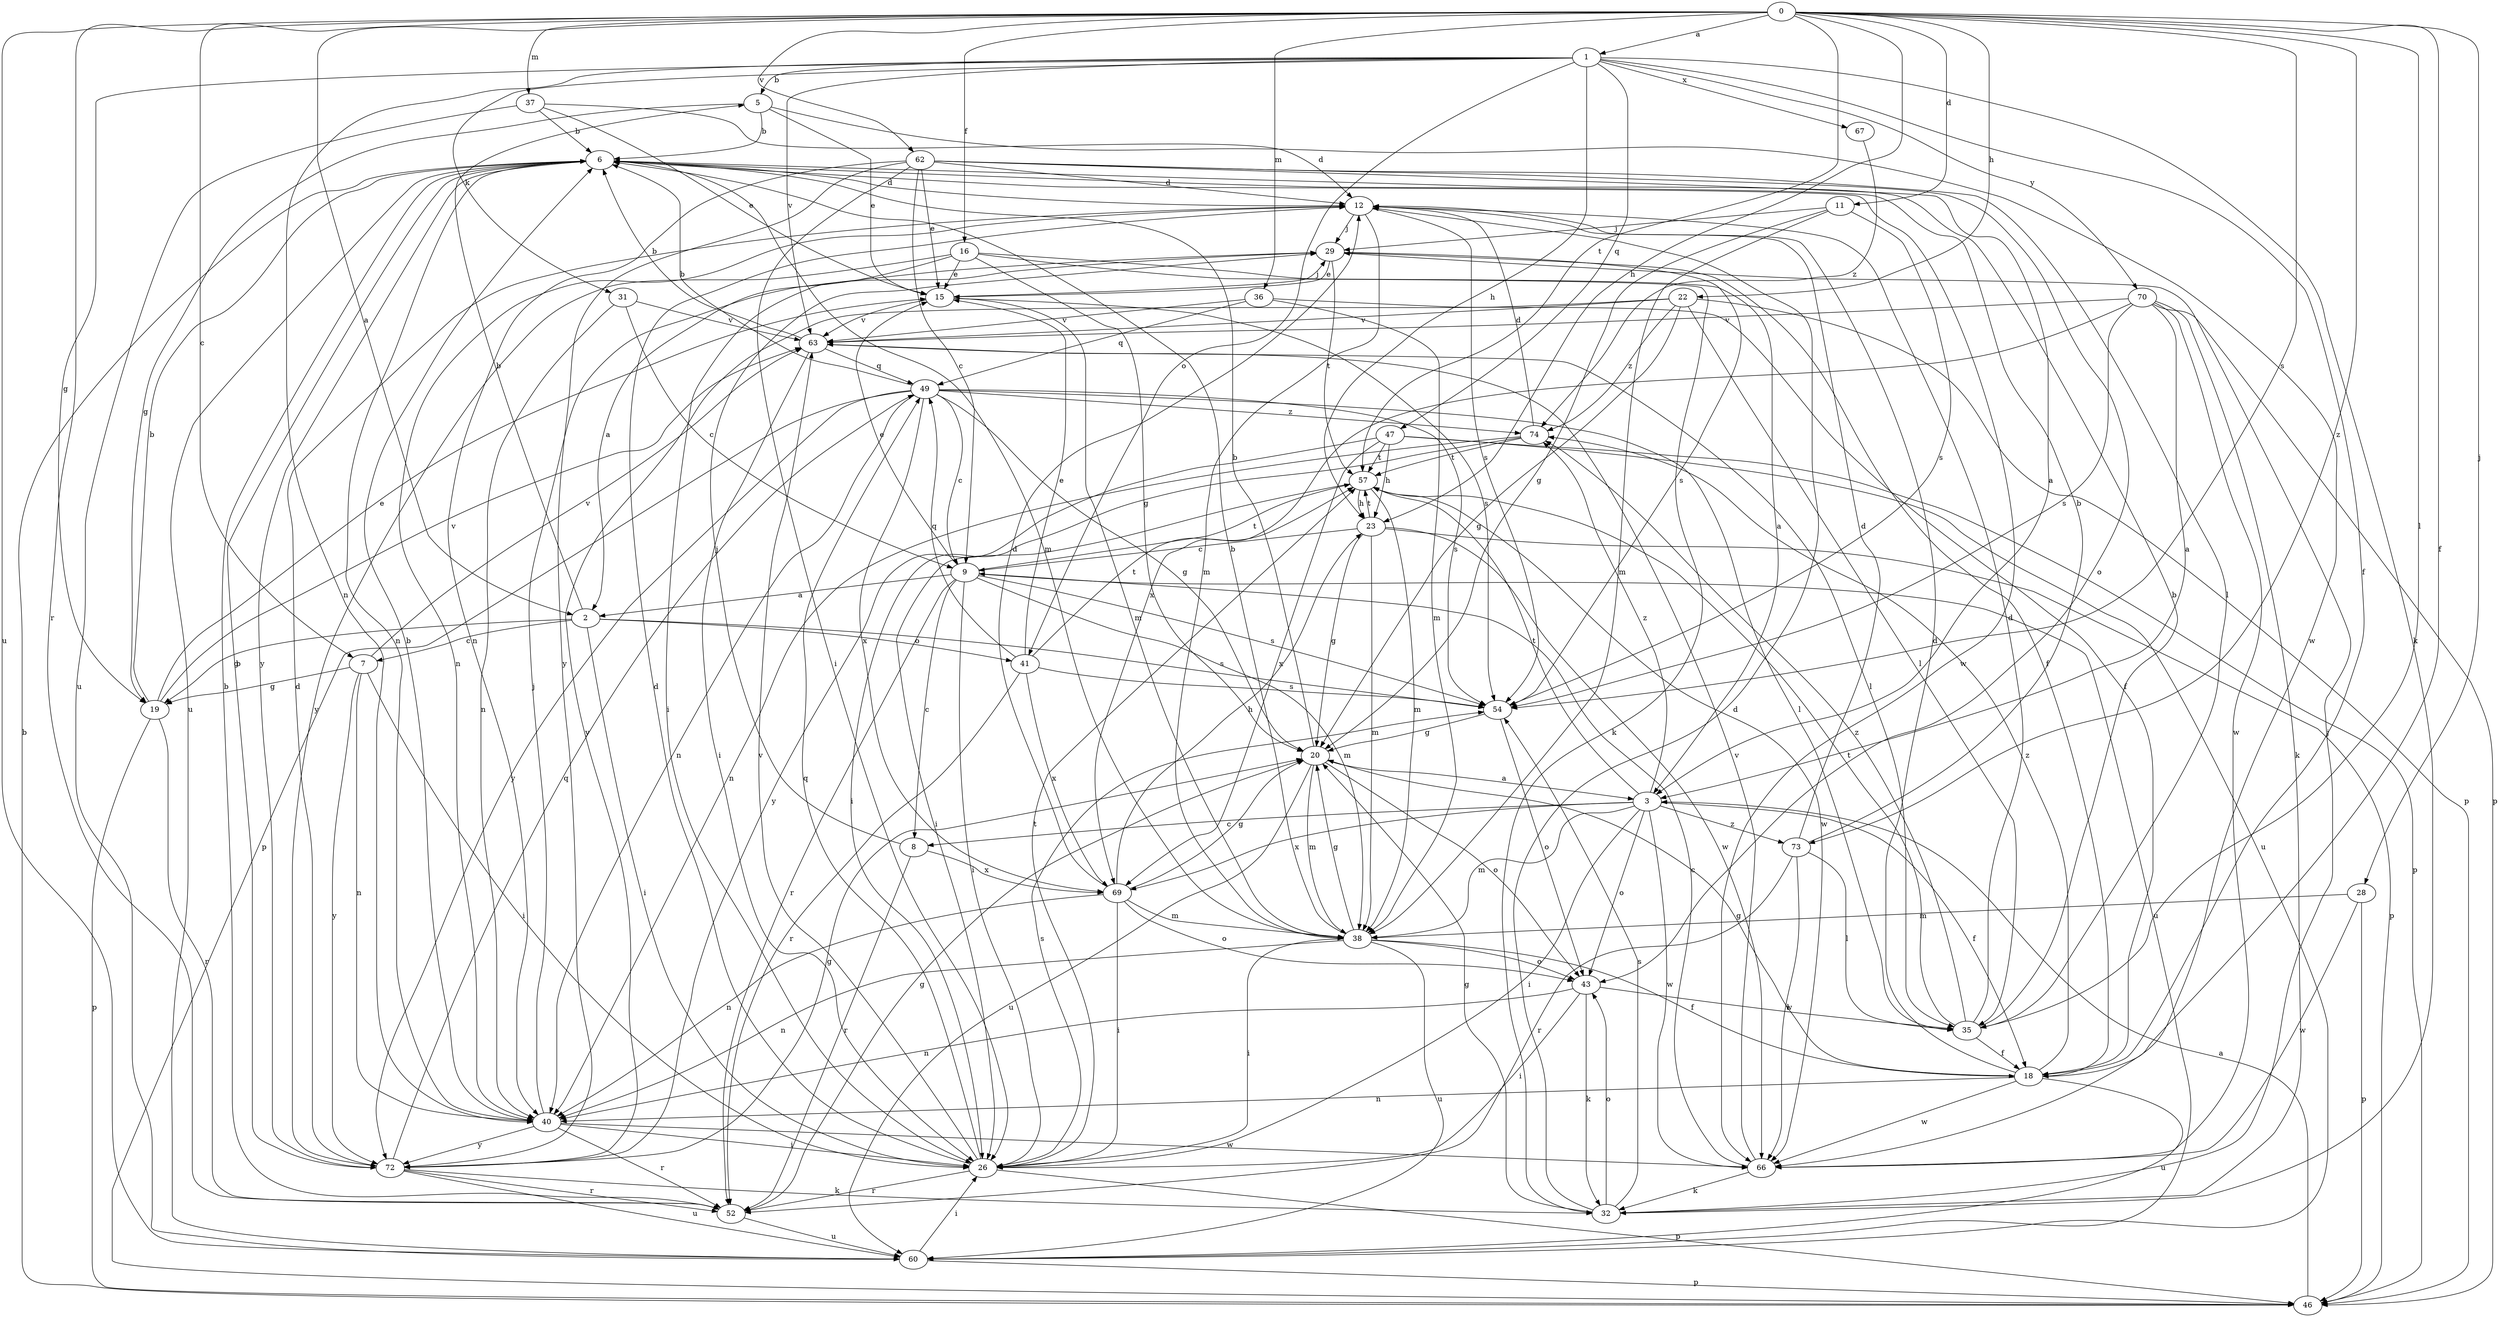 strict digraph  {
0;
1;
2;
3;
5;
6;
7;
8;
9;
11;
12;
15;
16;
18;
19;
20;
22;
23;
26;
28;
29;
31;
32;
35;
36;
37;
38;
40;
41;
43;
46;
47;
49;
52;
54;
57;
60;
62;
63;
66;
67;
69;
70;
72;
73;
74;
0 -> 1  [label=a];
0 -> 2  [label=a];
0 -> 7  [label=c];
0 -> 11  [label=d];
0 -> 16  [label=f];
0 -> 18  [label=f];
0 -> 22  [label=h];
0 -> 23  [label=h];
0 -> 28  [label=j];
0 -> 35  [label=l];
0 -> 36  [label=m];
0 -> 37  [label=m];
0 -> 52  [label=r];
0 -> 54  [label=s];
0 -> 57  [label=t];
0 -> 60  [label=u];
0 -> 62  [label=v];
0 -> 73  [label=z];
1 -> 5  [label=b];
1 -> 18  [label=f];
1 -> 19  [label=g];
1 -> 23  [label=h];
1 -> 31  [label=k];
1 -> 32  [label=k];
1 -> 40  [label=n];
1 -> 41  [label=o];
1 -> 47  [label=q];
1 -> 63  [label=v];
1 -> 67  [label=x];
1 -> 70  [label=y];
2 -> 5  [label=b];
2 -> 7  [label=c];
2 -> 19  [label=g];
2 -> 26  [label=i];
2 -> 41  [label=o];
2 -> 54  [label=s];
3 -> 8  [label=c];
3 -> 18  [label=f];
3 -> 26  [label=i];
3 -> 38  [label=m];
3 -> 43  [label=o];
3 -> 57  [label=t];
3 -> 66  [label=w];
3 -> 69  [label=x];
3 -> 73  [label=z];
3 -> 74  [label=z];
5 -> 6  [label=b];
5 -> 15  [label=e];
5 -> 19  [label=g];
5 -> 66  [label=w];
6 -> 12  [label=d];
6 -> 38  [label=m];
6 -> 40  [label=n];
6 -> 60  [label=u];
6 -> 66  [label=w];
6 -> 72  [label=y];
7 -> 19  [label=g];
7 -> 26  [label=i];
7 -> 40  [label=n];
7 -> 63  [label=v];
7 -> 72  [label=y];
8 -> 29  [label=j];
8 -> 52  [label=r];
8 -> 69  [label=x];
9 -> 2  [label=a];
9 -> 8  [label=c];
9 -> 15  [label=e];
9 -> 26  [label=i];
9 -> 38  [label=m];
9 -> 52  [label=r];
9 -> 54  [label=s];
9 -> 57  [label=t];
9 -> 60  [label=u];
11 -> 20  [label=g];
11 -> 29  [label=j];
11 -> 38  [label=m];
11 -> 54  [label=s];
12 -> 29  [label=j];
12 -> 38  [label=m];
12 -> 40  [label=n];
12 -> 54  [label=s];
15 -> 29  [label=j];
15 -> 38  [label=m];
15 -> 54  [label=s];
15 -> 63  [label=v];
16 -> 2  [label=a];
16 -> 3  [label=a];
16 -> 15  [label=e];
16 -> 20  [label=g];
16 -> 32  [label=k];
16 -> 72  [label=y];
18 -> 12  [label=d];
18 -> 20  [label=g];
18 -> 40  [label=n];
18 -> 60  [label=u];
18 -> 66  [label=w];
18 -> 74  [label=z];
19 -> 6  [label=b];
19 -> 15  [label=e];
19 -> 46  [label=p];
19 -> 52  [label=r];
19 -> 63  [label=v];
20 -> 3  [label=a];
20 -> 6  [label=b];
20 -> 38  [label=m];
20 -> 43  [label=o];
20 -> 60  [label=u];
22 -> 20  [label=g];
22 -> 35  [label=l];
22 -> 46  [label=p];
22 -> 63  [label=v];
22 -> 72  [label=y];
22 -> 74  [label=z];
23 -> 9  [label=c];
23 -> 20  [label=g];
23 -> 38  [label=m];
23 -> 46  [label=p];
23 -> 57  [label=t];
23 -> 66  [label=w];
26 -> 12  [label=d];
26 -> 46  [label=p];
26 -> 49  [label=q];
26 -> 52  [label=r];
26 -> 54  [label=s];
26 -> 57  [label=t];
26 -> 63  [label=v];
28 -> 38  [label=m];
28 -> 46  [label=p];
28 -> 66  [label=w];
29 -> 15  [label=e];
29 -> 18  [label=f];
29 -> 26  [label=i];
29 -> 54  [label=s];
29 -> 57  [label=t];
31 -> 9  [label=c];
31 -> 40  [label=n];
31 -> 63  [label=v];
32 -> 12  [label=d];
32 -> 20  [label=g];
32 -> 29  [label=j];
32 -> 43  [label=o];
32 -> 54  [label=s];
35 -> 6  [label=b];
35 -> 12  [label=d];
35 -> 18  [label=f];
35 -> 57  [label=t];
35 -> 74  [label=z];
36 -> 18  [label=f];
36 -> 38  [label=m];
36 -> 49  [label=q];
36 -> 63  [label=v];
37 -> 6  [label=b];
37 -> 12  [label=d];
37 -> 15  [label=e];
37 -> 60  [label=u];
38 -> 6  [label=b];
38 -> 18  [label=f];
38 -> 20  [label=g];
38 -> 26  [label=i];
38 -> 40  [label=n];
38 -> 43  [label=o];
38 -> 60  [label=u];
40 -> 6  [label=b];
40 -> 26  [label=i];
40 -> 29  [label=j];
40 -> 52  [label=r];
40 -> 66  [label=w];
40 -> 72  [label=y];
41 -> 15  [label=e];
41 -> 49  [label=q];
41 -> 52  [label=r];
41 -> 54  [label=s];
41 -> 57  [label=t];
41 -> 69  [label=x];
43 -> 26  [label=i];
43 -> 32  [label=k];
43 -> 35  [label=l];
43 -> 40  [label=n];
46 -> 3  [label=a];
46 -> 6  [label=b];
47 -> 23  [label=h];
47 -> 46  [label=p];
47 -> 57  [label=t];
47 -> 60  [label=u];
47 -> 69  [label=x];
47 -> 72  [label=y];
49 -> 6  [label=b];
49 -> 9  [label=c];
49 -> 20  [label=g];
49 -> 35  [label=l];
49 -> 40  [label=n];
49 -> 46  [label=p];
49 -> 54  [label=s];
49 -> 69  [label=x];
49 -> 72  [label=y];
49 -> 74  [label=z];
52 -> 6  [label=b];
52 -> 20  [label=g];
52 -> 60  [label=u];
54 -> 20  [label=g];
54 -> 43  [label=o];
57 -> 23  [label=h];
57 -> 26  [label=i];
57 -> 38  [label=m];
57 -> 66  [label=w];
60 -> 26  [label=i];
60 -> 46  [label=p];
62 -> 3  [label=a];
62 -> 9  [label=c];
62 -> 12  [label=d];
62 -> 15  [label=e];
62 -> 26  [label=i];
62 -> 35  [label=l];
62 -> 40  [label=n];
62 -> 43  [label=o];
62 -> 72  [label=y];
63 -> 6  [label=b];
63 -> 26  [label=i];
63 -> 35  [label=l];
63 -> 49  [label=q];
66 -> 9  [label=c];
66 -> 32  [label=k];
66 -> 63  [label=v];
67 -> 74  [label=z];
69 -> 12  [label=d];
69 -> 20  [label=g];
69 -> 23  [label=h];
69 -> 26  [label=i];
69 -> 38  [label=m];
69 -> 40  [label=n];
69 -> 43  [label=o];
70 -> 3  [label=a];
70 -> 32  [label=k];
70 -> 46  [label=p];
70 -> 54  [label=s];
70 -> 63  [label=v];
70 -> 66  [label=w];
70 -> 69  [label=x];
72 -> 6  [label=b];
72 -> 12  [label=d];
72 -> 20  [label=g];
72 -> 32  [label=k];
72 -> 49  [label=q];
72 -> 52  [label=r];
72 -> 60  [label=u];
73 -> 6  [label=b];
73 -> 12  [label=d];
73 -> 35  [label=l];
73 -> 52  [label=r];
73 -> 66  [label=w];
74 -> 12  [label=d];
74 -> 26  [label=i];
74 -> 40  [label=n];
74 -> 57  [label=t];
}
